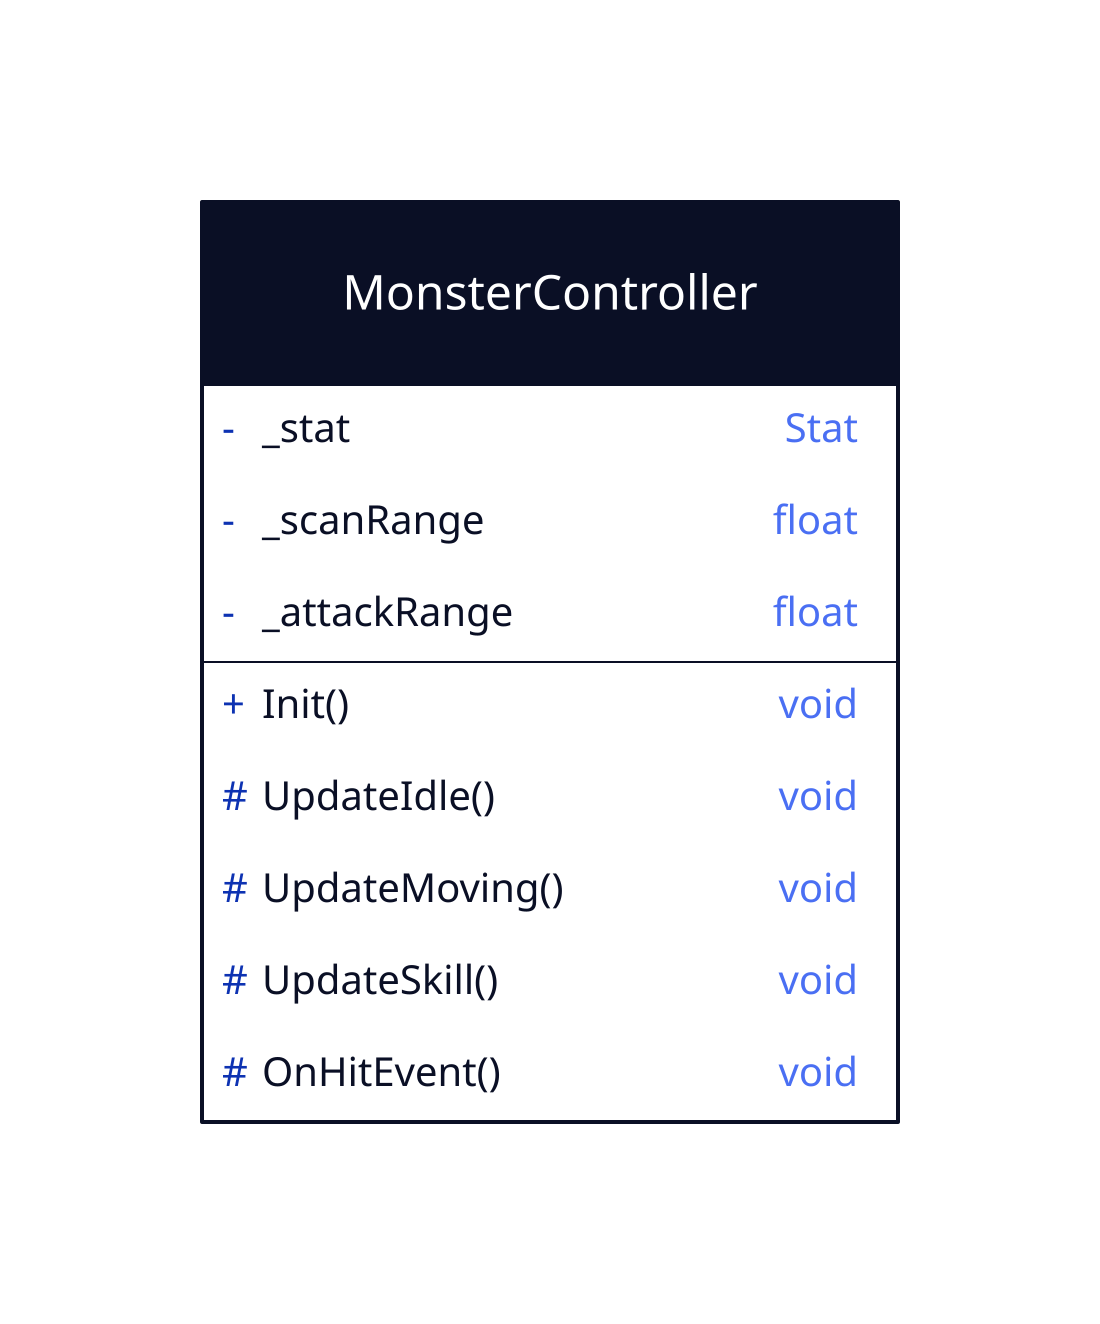 MonsterController: {
  shape: class
  -_stat: Stat
  -_scanRange: float
  -_attackRange: float

  Init()
  \#UpdateIdle()
  \#UpdateMoving()
  \#UpdateSkill()
  \#OnHitEvent()
}
